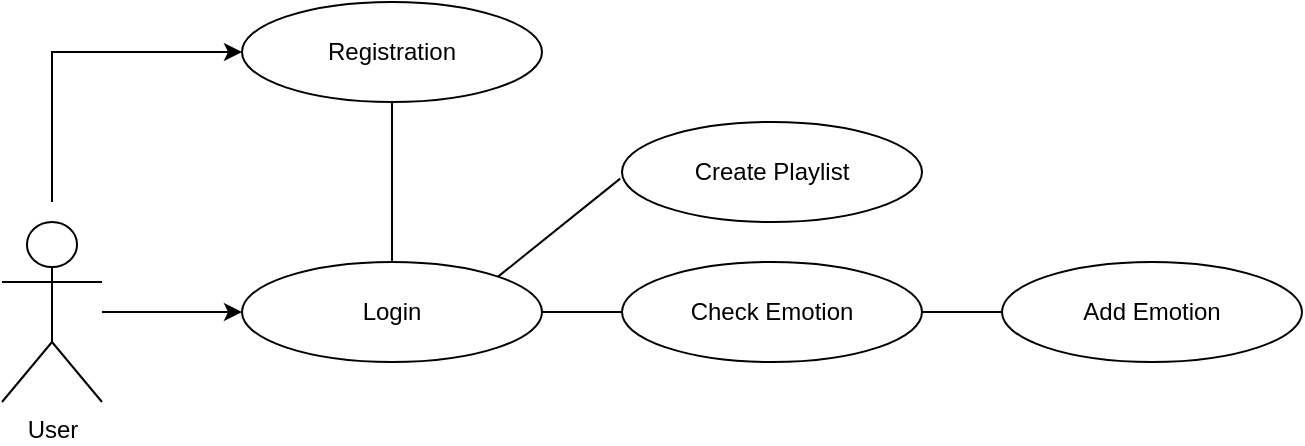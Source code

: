 <mxfile version="21.2.8" type="device">
  <diagram name="Pagina-1" id="66Vx58ZnBwCVm7Y-ApX3">
    <mxGraphModel dx="1075" dy="518" grid="1" gridSize="10" guides="1" tooltips="1" connect="1" arrows="1" fold="1" page="1" pageScale="1" pageWidth="827" pageHeight="1169" math="0" shadow="0">
      <root>
        <mxCell id="0" />
        <mxCell id="1" parent="0" />
        <mxCell id="4QUommuGkDLAjt02FosU-11" value="" style="edgeStyle=orthogonalEdgeStyle;rounded=0;orthogonalLoop=1;jettySize=auto;html=1;" edge="1" parent="1" source="4QUommuGkDLAjt02FosU-1" target="4QUommuGkDLAjt02FosU-2">
          <mxGeometry relative="1" as="geometry" />
        </mxCell>
        <mxCell id="4QUommuGkDLAjt02FosU-13" value="" style="edgeStyle=orthogonalEdgeStyle;rounded=0;orthogonalLoop=1;jettySize=auto;html=1;entryX=0;entryY=0.5;entryDx=0;entryDy=0;" edge="1" parent="1" target="4QUommuGkDLAjt02FosU-5">
          <mxGeometry relative="1" as="geometry">
            <mxPoint x="145" y="200" as="sourcePoint" />
            <mxPoint x="145" y="130" as="targetPoint" />
            <Array as="points">
              <mxPoint x="145" y="125" />
            </Array>
          </mxGeometry>
        </mxCell>
        <mxCell id="4QUommuGkDLAjt02FosU-1" value="User" style="shape=umlActor;verticalLabelPosition=bottom;verticalAlign=top;html=1;outlineConnect=0;" vertex="1" parent="1">
          <mxGeometry x="120" y="210" width="50" height="90" as="geometry" />
        </mxCell>
        <mxCell id="4QUommuGkDLAjt02FosU-2" value="Login" style="ellipse;whiteSpace=wrap;html=1;" vertex="1" parent="1">
          <mxGeometry x="240" y="230" width="150" height="50" as="geometry" />
        </mxCell>
        <mxCell id="4QUommuGkDLAjt02FosU-5" value="Registration" style="ellipse;whiteSpace=wrap;html=1;" vertex="1" parent="1">
          <mxGeometry x="240" y="100" width="150" height="50" as="geometry" />
        </mxCell>
        <mxCell id="4QUommuGkDLAjt02FosU-7" value="Create Playlist" style="ellipse;whiteSpace=wrap;html=1;" vertex="1" parent="1">
          <mxGeometry x="430" y="160" width="150" height="50" as="geometry" />
        </mxCell>
        <mxCell id="4QUommuGkDLAjt02FosU-8" value="Check Emotion" style="ellipse;whiteSpace=wrap;html=1;" vertex="1" parent="1">
          <mxGeometry x="430" y="230" width="150" height="50" as="geometry" />
        </mxCell>
        <mxCell id="4QUommuGkDLAjt02FosU-9" value="Add Emotion" style="ellipse;whiteSpace=wrap;html=1;" vertex="1" parent="1">
          <mxGeometry x="620" y="230" width="150" height="50" as="geometry" />
        </mxCell>
        <mxCell id="4QUommuGkDLAjt02FosU-15" value="" style="endArrow=none;html=1;rounded=0;exitX=0.5;exitY=0;exitDx=0;exitDy=0;entryX=0.5;entryY=1;entryDx=0;entryDy=0;" edge="1" parent="1" source="4QUommuGkDLAjt02FosU-2" target="4QUommuGkDLAjt02FosU-5">
          <mxGeometry width="50" height="50" relative="1" as="geometry">
            <mxPoint x="350" y="220" as="sourcePoint" />
            <mxPoint x="319" y="152" as="targetPoint" />
          </mxGeometry>
        </mxCell>
        <mxCell id="4QUommuGkDLAjt02FosU-16" value="" style="endArrow=none;html=1;rounded=0;entryX=-0.006;entryY=0.566;entryDx=0;entryDy=0;entryPerimeter=0;exitX=1;exitY=0;exitDx=0;exitDy=0;" edge="1" parent="1" source="4QUommuGkDLAjt02FosU-2" target="4QUommuGkDLAjt02FosU-7">
          <mxGeometry width="50" height="50" relative="1" as="geometry">
            <mxPoint x="390" y="220" as="sourcePoint" />
            <mxPoint x="440" y="170" as="targetPoint" />
          </mxGeometry>
        </mxCell>
        <mxCell id="4QUommuGkDLAjt02FosU-17" value="" style="endArrow=none;html=1;rounded=0;entryX=0;entryY=0.5;entryDx=0;entryDy=0;exitX=1;exitY=0.5;exitDx=0;exitDy=0;" edge="1" parent="1" source="4QUommuGkDLAjt02FosU-2" target="4QUommuGkDLAjt02FosU-8">
          <mxGeometry width="50" height="50" relative="1" as="geometry">
            <mxPoint x="390" y="220" as="sourcePoint" />
            <mxPoint x="440" y="170" as="targetPoint" />
          </mxGeometry>
        </mxCell>
        <mxCell id="4QUommuGkDLAjt02FosU-18" value="" style="endArrow=none;html=1;rounded=0;entryX=0;entryY=0.5;entryDx=0;entryDy=0;exitX=1;exitY=0.5;exitDx=0;exitDy=0;" edge="1" parent="1" source="4QUommuGkDLAjt02FosU-8" target="4QUommuGkDLAjt02FosU-9">
          <mxGeometry width="50" height="50" relative="1" as="geometry">
            <mxPoint x="540" y="220" as="sourcePoint" />
            <mxPoint x="590" y="170" as="targetPoint" />
          </mxGeometry>
        </mxCell>
      </root>
    </mxGraphModel>
  </diagram>
</mxfile>
